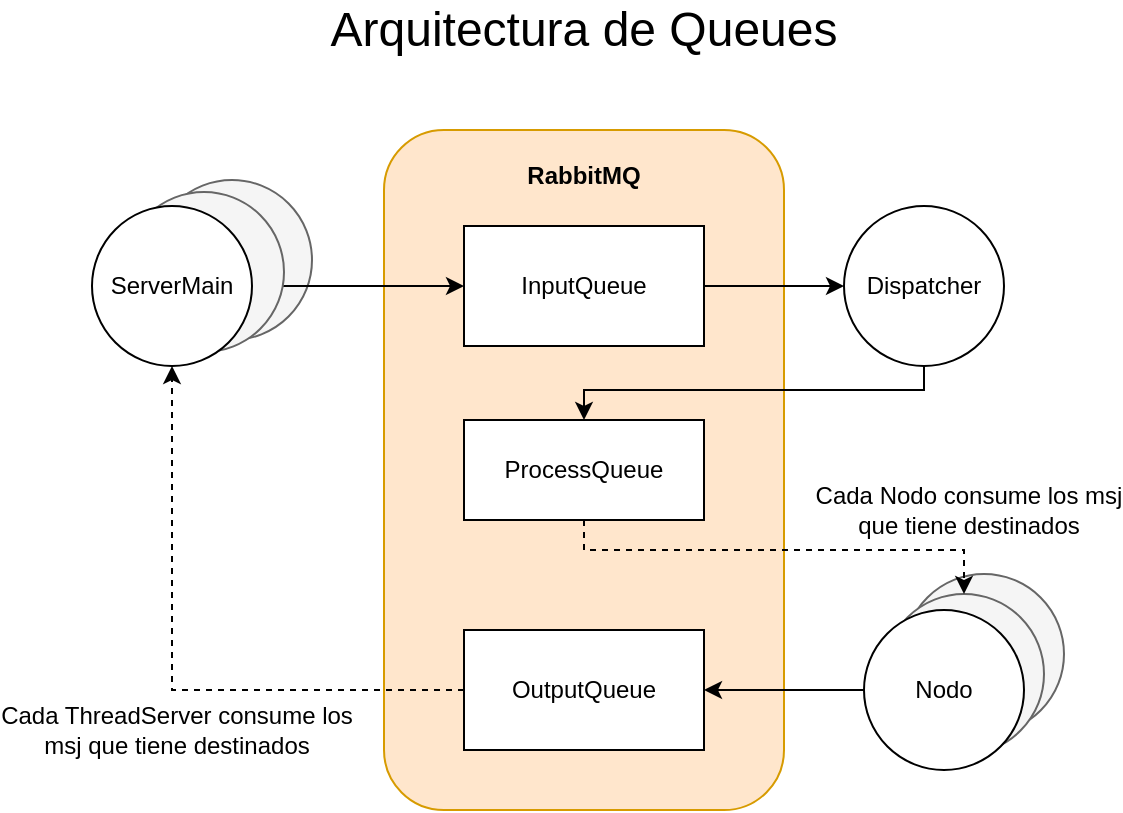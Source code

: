 <mxfile version="10.6.5" type="device"><diagram id="jEln0a9VNuB1B6gROiez" name="ArqQueues"><mxGraphModel dx="898" dy="662" grid="1" gridSize="10" guides="1" tooltips="1" connect="1" arrows="1" fold="1" page="1" pageScale="1" pageWidth="850" pageHeight="1100" math="0" shadow="0"><root><mxCell id="0"/><mxCell id="1" parent="0"/><mxCell id="YCg6UJaiV7OiejshMISo-20" value="" style="ellipse;whiteSpace=wrap;html=1;aspect=fixed;fillColor=#f5f5f5;strokeColor=#666666;fontColor=#333333;" vertex="1" parent="1"><mxGeometry x="540" y="322" width="80" height="80" as="geometry"/></mxCell><mxCell id="YCg6UJaiV7OiejshMISo-19" value="" style="ellipse;whiteSpace=wrap;html=1;aspect=fixed;fillColor=#f5f5f5;strokeColor=#666666;fontColor=#333333;" vertex="1" parent="1"><mxGeometry x="530" y="332" width="80" height="80" as="geometry"/></mxCell><mxCell id="YCg6UJaiV7OiejshMISo-17" value="" style="rounded=1;whiteSpace=wrap;html=1;fillColor=#ffe6cc;strokeColor=#d79b00;" vertex="1" parent="1"><mxGeometry x="280" y="100" width="200" height="340" as="geometry"/></mxCell><mxCell id="YCg6UJaiV7OiejshMISo-10" value="" style="ellipse;whiteSpace=wrap;html=1;aspect=fixed;fillColor=#f5f5f5;strokeColor=#666666;fontColor=#333333;" vertex="1" parent="1"><mxGeometry x="164" y="125" width="80" height="80" as="geometry"/></mxCell><mxCell id="YCg6UJaiV7OiejshMISo-4" style="edgeStyle=orthogonalEdgeStyle;rounded=0;orthogonalLoop=1;jettySize=auto;html=1;entryX=0;entryY=0.5;entryDx=0;entryDy=0;" edge="1" parent="1" source="YCg6UJaiV7OiejshMISo-2" target="YCg6UJaiV7OiejshMISo-5"><mxGeometry relative="1" as="geometry"><mxPoint x="280" y="175" as="targetPoint"/></mxGeometry></mxCell><mxCell id="bAvRG4Egcgxp94L0ZPvF-2" style="edgeStyle=orthogonalEdgeStyle;rounded=0;orthogonalLoop=1;jettySize=auto;html=1;" edge="1" parent="1" source="YCg6UJaiV7OiejshMISo-3" target="bAvRG4Egcgxp94L0ZPvF-1"><mxGeometry relative="1" as="geometry"><Array as="points"><mxPoint x="550" y="230"/><mxPoint x="380" y="230"/></Array></mxGeometry></mxCell><mxCell id="YCg6UJaiV7OiejshMISo-3" value="Dispatcher" style="ellipse;whiteSpace=wrap;html=1;aspect=fixed;" vertex="1" parent="1"><mxGeometry x="510" y="138" width="80" height="80" as="geometry"/></mxCell><mxCell id="YCg6UJaiV7OiejshMISo-6" style="edgeStyle=orthogonalEdgeStyle;rounded=0;orthogonalLoop=1;jettySize=auto;html=1;" edge="1" parent="1" source="YCg6UJaiV7OiejshMISo-5" target="YCg6UJaiV7OiejshMISo-3"><mxGeometry relative="1" as="geometry"/></mxCell><mxCell id="YCg6UJaiV7OiejshMISo-5" value="InputQueue" style="rounded=0;whiteSpace=wrap;html=1;" vertex="1" parent="1"><mxGeometry x="320" y="148" width="120" height="60" as="geometry"/></mxCell><mxCell id="YCg6UJaiV7OiejshMISo-9" value="" style="ellipse;whiteSpace=wrap;html=1;aspect=fixed;fillColor=#f5f5f5;strokeColor=#666666;fontColor=#333333;" vertex="1" parent="1"><mxGeometry x="150" y="131" width="80" height="80" as="geometry"/></mxCell><mxCell id="YCg6UJaiV7OiejshMISo-2" value="ServerMain" style="ellipse;whiteSpace=wrap;html=1;aspect=fixed;" vertex="1" parent="1"><mxGeometry x="134" y="138" width="80" height="80" as="geometry"/></mxCell><mxCell id="YCg6UJaiV7OiejshMISo-16" style="edgeStyle=orthogonalEdgeStyle;rounded=0;orthogonalLoop=1;jettySize=auto;html=1;dashed=1;" edge="1" parent="1" source="YCg6UJaiV7OiejshMISo-11" target="YCg6UJaiV7OiejshMISo-2"><mxGeometry relative="1" as="geometry"/></mxCell><mxCell id="YCg6UJaiV7OiejshMISo-11" value="OutputQueue" style="rounded=0;whiteSpace=wrap;html=1;" vertex="1" parent="1"><mxGeometry x="320" y="350" width="120" height="60" as="geometry"/></mxCell><mxCell id="YCg6UJaiV7OiejshMISo-15" style="edgeStyle=orthogonalEdgeStyle;rounded=0;orthogonalLoop=1;jettySize=auto;html=1;" edge="1" parent="1" source="YCg6UJaiV7OiejshMISo-14" target="YCg6UJaiV7OiejshMISo-11"><mxGeometry relative="1" as="geometry"/></mxCell><mxCell id="YCg6UJaiV7OiejshMISo-14" value="Nodo" style="ellipse;whiteSpace=wrap;html=1;aspect=fixed;" vertex="1" parent="1"><mxGeometry x="520" y="340" width="80" height="80" as="geometry"/></mxCell><mxCell id="YCg6UJaiV7OiejshMISo-18" value="&lt;b&gt;RabbitMQ&lt;/b&gt;" style="text;html=1;strokeColor=none;fillColor=none;align=center;verticalAlign=middle;whiteSpace=wrap;rounded=0;" vertex="1" parent="1"><mxGeometry x="350" y="108" width="60" height="30" as="geometry"/></mxCell><mxCell id="YCg6UJaiV7OiejshMISo-21" value="&lt;font style=&quot;font-size: 24px&quot;&gt;Arquitectura de Queues&lt;/font&gt;" style="text;html=1;strokeColor=none;fillColor=none;align=center;verticalAlign=middle;whiteSpace=wrap;rounded=0;" vertex="1" parent="1"><mxGeometry x="245" y="40" width="270" height="20" as="geometry"/></mxCell><mxCell id="bAvRG4Egcgxp94L0ZPvF-3" style="edgeStyle=orthogonalEdgeStyle;rounded=0;orthogonalLoop=1;jettySize=auto;html=1;dashed=1;" edge="1" parent="1" source="bAvRG4Egcgxp94L0ZPvF-1" target="YCg6UJaiV7OiejshMISo-19"><mxGeometry relative="1" as="geometry"><Array as="points"><mxPoint x="380" y="310"/><mxPoint x="570" y="310"/></Array></mxGeometry></mxCell><mxCell id="bAvRG4Egcgxp94L0ZPvF-4" value="Cada Nodo consume los msj &lt;br&gt;que tiene destinados" style="text;html=1;resizable=0;points=[];align=center;verticalAlign=middle;labelBackgroundColor=#ffffff;" vertex="1" connectable="0" parent="bAvRG4Egcgxp94L0ZPvF-3"><mxGeometry x="0.324" relative="1" as="geometry"><mxPoint x="56" y="-20" as="offset"/></mxGeometry></mxCell><mxCell id="bAvRG4Egcgxp94L0ZPvF-1" value="ProcessQueue" style="rounded=0;whiteSpace=wrap;html=1;" vertex="1" parent="1"><mxGeometry x="320" y="245" width="120" height="50" as="geometry"/></mxCell><mxCell id="bAvRG4Egcgxp94L0ZPvF-6" value="Cada ThreadServer consume los &lt;br&gt;msj&amp;nbsp;que tiene destinados" style="text;html=1;resizable=0;points=[];align=center;verticalAlign=middle;labelBackgroundColor=#ffffff;" vertex="1" connectable="0" parent="1"><mxGeometry x="120" y="420" as="geometry"><mxPoint x="56" y="-20" as="offset"/></mxGeometry></mxCell></root></mxGraphModel></diagram><diagram id="7bRNaDciQxiNUV3VUgwM" name="clase#1-punto3"><mxGraphModel dx="898" dy="662" grid="1" gridSize="10" guides="1" tooltips="1" connect="1" arrows="1" fold="1" page="1" pageScale="1" pageWidth="850" pageHeight="1100" math="0" shadow="0"><root><mxCell id="g8K_du7vCnYZUd8zJAFP-0"/><mxCell id="g8K_du7vCnYZUd8zJAFP-1" parent="g8K_du7vCnYZUd8zJAFP-0"/><mxCell id="g8K_du7vCnYZUd8zJAFP-4" value=":ClientMain" style="shape=umlLifeline;perimeter=lifelinePerimeter;whiteSpace=wrap;html=1;container=1;collapsible=0;recursiveResize=0;outlineConnect=0;" vertex="1" parent="g8K_du7vCnYZUd8zJAFP-1"><mxGeometry x="110" y="20" width="100" height="390" as="geometry"/></mxCell><mxCell id="g8K_du7vCnYZUd8zJAFP-5" value="New Socket" style="html=1;verticalAlign=bottom;startArrow=oval;startFill=1;endArrow=block;startSize=8;" edge="1" parent="g8K_du7vCnYZUd8zJAFP-4" target="g8K_du7vCnYZUd8zJAFP-6"><mxGeometry width="60" relative="1" as="geometry"><mxPoint x="50" y="100" as="sourcePoint"/><mxPoint x="110" y="100" as="targetPoint"/></mxGeometry></mxCell><mxCell id="g8K_du7vCnYZUd8zJAFP-6" value="ServerMain" style="shape=umlLifeline;perimeter=lifelinePerimeter;whiteSpace=wrap;html=1;container=1;collapsible=0;recursiveResize=0;outlineConnect=0;" vertex="1" parent="g8K_du7vCnYZUd8zJAFP-1"><mxGeometry x="270" y="20" width="100" height="390" as="geometry"/></mxCell><mxCell id="g8K_du7vCnYZUd8zJAFP-7" value="ThreadServer" style="shape=umlLifeline;perimeter=lifelinePerimeter;whiteSpace=wrap;html=1;container=1;collapsible=0;recursiveResize=0;outlineConnect=0;" vertex="1" parent="g8K_du7vCnYZUd8zJAFP-1"><mxGeometry x="410" y="20" width="100" height="390" as="geometry"/></mxCell><mxCell id="g8K_du7vCnYZUd8zJAFP-14" value="" style="html=1;points=[];perimeter=orthogonalPerimeter;" vertex="1" parent="g8K_du7vCnYZUd8zJAFP-7"><mxGeometry x="50" y="240" width="10" height="40" as="geometry"/></mxCell><mxCell id="g8K_du7vCnYZUd8zJAFP-15" value="&lt;b&gt;//&amp;nbsp;&lt;/b&gt;Retorna un valor random de proceso&lt;b&gt;&lt;br&gt;ID =&amp;nbsp;&lt;span&gt;UUID&lt;/span&gt;&lt;span&gt;.&lt;/span&gt;&lt;/b&gt;&lt;b&gt;randomUUID&lt;/b&gt;().toString()&lt;b&gt;;&lt;/b&gt;&lt;br&gt;&lt;br&gt;&lt;b&gt;inputQueue.publish()&lt;/b&gt;" style="edgeStyle=orthogonalEdgeStyle;html=1;align=left;spacingLeft=2;endArrow=block;rounded=0;entryX=1;entryY=0;" edge="1" target="g8K_du7vCnYZUd8zJAFP-14" parent="g8K_du7vCnYZUd8zJAFP-7"><mxGeometry relative="1" as="geometry"><mxPoint x="55" y="190" as="sourcePoint"/><Array as="points"><mxPoint x="80" y="190"/></Array></mxGeometry></mxCell><mxCell id="g8K_du7vCnYZUd8zJAFP-17" value="" style="html=1;points=[];perimeter=orthogonalPerimeter;" vertex="1" parent="g8K_du7vCnYZUd8zJAFP-7"><mxGeometry x="50" y="330" width="10" height="40" as="geometry"/></mxCell><mxCell id="g8K_du7vCnYZUd8zJAFP-18" value="&lt;b&gt;outputQueue.consume&lt;/b&gt;(&amp;nbsp;&lt;br&gt;// Conidicion para que solo lleguen&lt;br&gt;// MSJs que coincidan con su ID&lt;br&gt;)&lt;br&gt;&lt;br&gt;" style="edgeStyle=orthogonalEdgeStyle;html=1;align=left;spacingLeft=2;endArrow=block;rounded=0;entryX=1;entryY=0;" edge="1" target="g8K_du7vCnYZUd8zJAFP-17" parent="g8K_du7vCnYZUd8zJAFP-7"><mxGeometry relative="1" as="geometry"><mxPoint x="55" y="300" as="sourcePoint"/><Array as="points"><mxPoint x="80" y="300"/></Array></mxGeometry></mxCell><mxCell id="g8K_du7vCnYZUd8zJAFP-19" value="return" style="html=1;verticalAlign=bottom;endArrow=open;dashed=1;endSize=8;" edge="1" parent="g8K_du7vCnYZUd8zJAFP-7" target="g8K_du7vCnYZUd8zJAFP-4"><mxGeometry relative="1" as="geometry"><mxPoint x="50" y="370" as="sourcePoint"/><mxPoint y="370" as="targetPoint"/></mxGeometry></mxCell><mxCell id="g8K_du7vCnYZUd8zJAFP-10" value="New Thread" style="html=1;verticalAlign=bottom;startArrow=oval;startFill=1;endArrow=block;startSize=8;" edge="1" parent="g8K_du7vCnYZUd8zJAFP-1" source="g8K_du7vCnYZUd8zJAFP-6" target="g8K_du7vCnYZUd8zJAFP-7"><mxGeometry width="60" relative="1" as="geometry"><mxPoint x="320" y="150" as="sourcePoint"/><mxPoint x="380" y="150" as="targetPoint"/><Array as="points"><mxPoint x="340" y="180"/><mxPoint x="400" y="180"/></Array></mxGeometry></mxCell></root></mxGraphModel></diagram><diagram id="IVufK1p1sYMfyLCrjeH9" name="Page-3"><mxGraphModel dx="898" dy="662" grid="1" gridSize="10" guides="1" tooltips="1" connect="1" arrows="1" fold="1" page="1" pageScale="1" pageWidth="850" pageHeight="1100" math="0" shadow="0"><root><mxCell id="K7iRytSpub-p-JrM5vWI-0"/><mxCell id="K7iRytSpub-p-JrM5vWI-1" parent="K7iRytSpub-p-JrM5vWI-0"/><mxCell id="K7iRytSpub-p-JrM5vWI-2" value=":Dispatcher" style="shape=umlLifeline;perimeter=lifelinePerimeter;whiteSpace=wrap;html=1;container=1;collapsible=0;recursiveResize=0;outlineConnect=0;" vertex="1" parent="K7iRytSpub-p-JrM5vWI-1"><mxGeometry x="140" y="30" width="100" height="300" as="geometry"/></mxCell><mxCell id="K7iRytSpub-p-JrM5vWI-7" value="" style="html=1;points=[];perimeter=orthogonalPerimeter;" vertex="1" parent="K7iRytSpub-p-JrM5vWI-2"><mxGeometry x="50" y="110" width="10" height="130" as="geometry"/></mxCell><mxCell id="K7iRytSpub-p-JrM5vWI-8" value="&lt;b&gt;InputQueue.consume&lt;/b&gt;()&lt;br&gt;&lt;br&gt;&lt;br&gt;// Aplica Logica de Round Robin&lt;br&gt;&lt;br&gt;// Chequea Carga en el nodo Actual&lt;br&gt;&lt;br&gt;&lt;br&gt;// Publica Tarea, indicando que Nodo se le asigna y a que cliente (corrID) le corresponde&lt;br&gt;&lt;b&gt;ProcessQueue.Publish&lt;/b&gt;()&lt;br&gt;" style="edgeStyle=orthogonalEdgeStyle;html=1;align=left;spacingLeft=2;endArrow=block;rounded=0;entryX=1;entryY=0;" edge="1" target="K7iRytSpub-p-JrM5vWI-7" parent="K7iRytSpub-p-JrM5vWI-2"><mxGeometry x="0.385" y="50" relative="1" as="geometry"><mxPoint x="55" y="90" as="sourcePoint"/><Array as="points"><mxPoint x="80" y="90"/></Array><mxPoint as="offset"/></mxGeometry></mxCell></root></mxGraphModel></diagram></mxfile>
